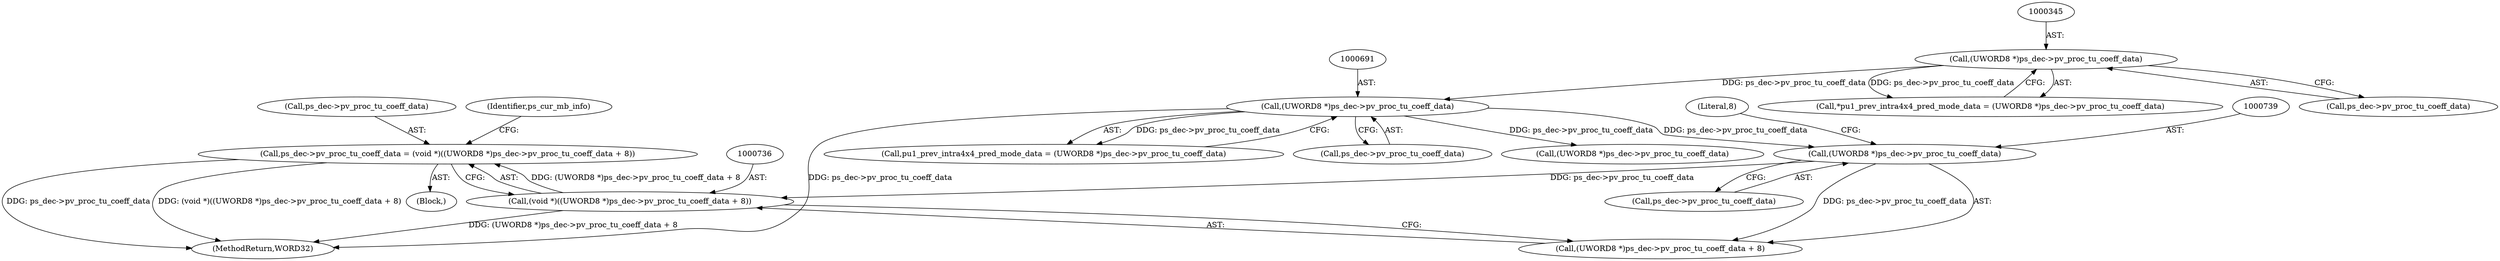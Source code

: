 digraph "0_Android_a583270e1c96d307469c83dc42bd3c5f1b9ef63f@pointer" {
"1000731" [label="(Call,ps_dec->pv_proc_tu_coeff_data = (void *)((UWORD8 *)ps_dec->pv_proc_tu_coeff_data + 8))"];
"1000735" [label="(Call,(void *)((UWORD8 *)ps_dec->pv_proc_tu_coeff_data + 8))"];
"1000738" [label="(Call,(UWORD8 *)ps_dec->pv_proc_tu_coeff_data)"];
"1000690" [label="(Call,(UWORD8 *)ps_dec->pv_proc_tu_coeff_data)"];
"1000344" [label="(Call,(UWORD8 *)ps_dec->pv_proc_tu_coeff_data)"];
"1000713" [label="(Call,(UWORD8 *)ps_dec->pv_proc_tu_coeff_data)"];
"1000730" [label="(Block,)"];
"1003254" [label="(MethodReturn,WORD32)"];
"1000731" [label="(Call,ps_dec->pv_proc_tu_coeff_data = (void *)((UWORD8 *)ps_dec->pv_proc_tu_coeff_data + 8))"];
"1000735" [label="(Call,(void *)((UWORD8 *)ps_dec->pv_proc_tu_coeff_data + 8))"];
"1000738" [label="(Call,(UWORD8 *)ps_dec->pv_proc_tu_coeff_data)"];
"1000732" [label="(Call,ps_dec->pv_proc_tu_coeff_data)"];
"1000747" [label="(Identifier,ps_cur_mb_info)"];
"1000342" [label="(Call,*pu1_prev_intra4x4_pred_mode_data = (UWORD8 *)ps_dec->pv_proc_tu_coeff_data)"];
"1000346" [label="(Call,ps_dec->pv_proc_tu_coeff_data)"];
"1000737" [label="(Call,(UWORD8 *)ps_dec->pv_proc_tu_coeff_data + 8)"];
"1000740" [label="(Call,ps_dec->pv_proc_tu_coeff_data)"];
"1000690" [label="(Call,(UWORD8 *)ps_dec->pv_proc_tu_coeff_data)"];
"1000692" [label="(Call,ps_dec->pv_proc_tu_coeff_data)"];
"1000743" [label="(Literal,8)"];
"1000688" [label="(Call,pu1_prev_intra4x4_pred_mode_data = (UWORD8 *)ps_dec->pv_proc_tu_coeff_data)"];
"1000344" [label="(Call,(UWORD8 *)ps_dec->pv_proc_tu_coeff_data)"];
"1000731" -> "1000730"  [label="AST: "];
"1000731" -> "1000735"  [label="CFG: "];
"1000732" -> "1000731"  [label="AST: "];
"1000735" -> "1000731"  [label="AST: "];
"1000747" -> "1000731"  [label="CFG: "];
"1000731" -> "1003254"  [label="DDG: (void *)((UWORD8 *)ps_dec->pv_proc_tu_coeff_data + 8)"];
"1000731" -> "1003254"  [label="DDG: ps_dec->pv_proc_tu_coeff_data"];
"1000735" -> "1000731"  [label="DDG: (UWORD8 *)ps_dec->pv_proc_tu_coeff_data + 8"];
"1000735" -> "1000737"  [label="CFG: "];
"1000736" -> "1000735"  [label="AST: "];
"1000737" -> "1000735"  [label="AST: "];
"1000735" -> "1003254"  [label="DDG: (UWORD8 *)ps_dec->pv_proc_tu_coeff_data + 8"];
"1000738" -> "1000735"  [label="DDG: ps_dec->pv_proc_tu_coeff_data"];
"1000738" -> "1000737"  [label="AST: "];
"1000738" -> "1000740"  [label="CFG: "];
"1000739" -> "1000738"  [label="AST: "];
"1000740" -> "1000738"  [label="AST: "];
"1000743" -> "1000738"  [label="CFG: "];
"1000738" -> "1000737"  [label="DDG: ps_dec->pv_proc_tu_coeff_data"];
"1000690" -> "1000738"  [label="DDG: ps_dec->pv_proc_tu_coeff_data"];
"1000690" -> "1000688"  [label="AST: "];
"1000690" -> "1000692"  [label="CFG: "];
"1000691" -> "1000690"  [label="AST: "];
"1000692" -> "1000690"  [label="AST: "];
"1000688" -> "1000690"  [label="CFG: "];
"1000690" -> "1003254"  [label="DDG: ps_dec->pv_proc_tu_coeff_data"];
"1000690" -> "1000688"  [label="DDG: ps_dec->pv_proc_tu_coeff_data"];
"1000344" -> "1000690"  [label="DDG: ps_dec->pv_proc_tu_coeff_data"];
"1000690" -> "1000713"  [label="DDG: ps_dec->pv_proc_tu_coeff_data"];
"1000344" -> "1000342"  [label="AST: "];
"1000344" -> "1000346"  [label="CFG: "];
"1000345" -> "1000344"  [label="AST: "];
"1000346" -> "1000344"  [label="AST: "];
"1000342" -> "1000344"  [label="CFG: "];
"1000344" -> "1000342"  [label="DDG: ps_dec->pv_proc_tu_coeff_data"];
}
